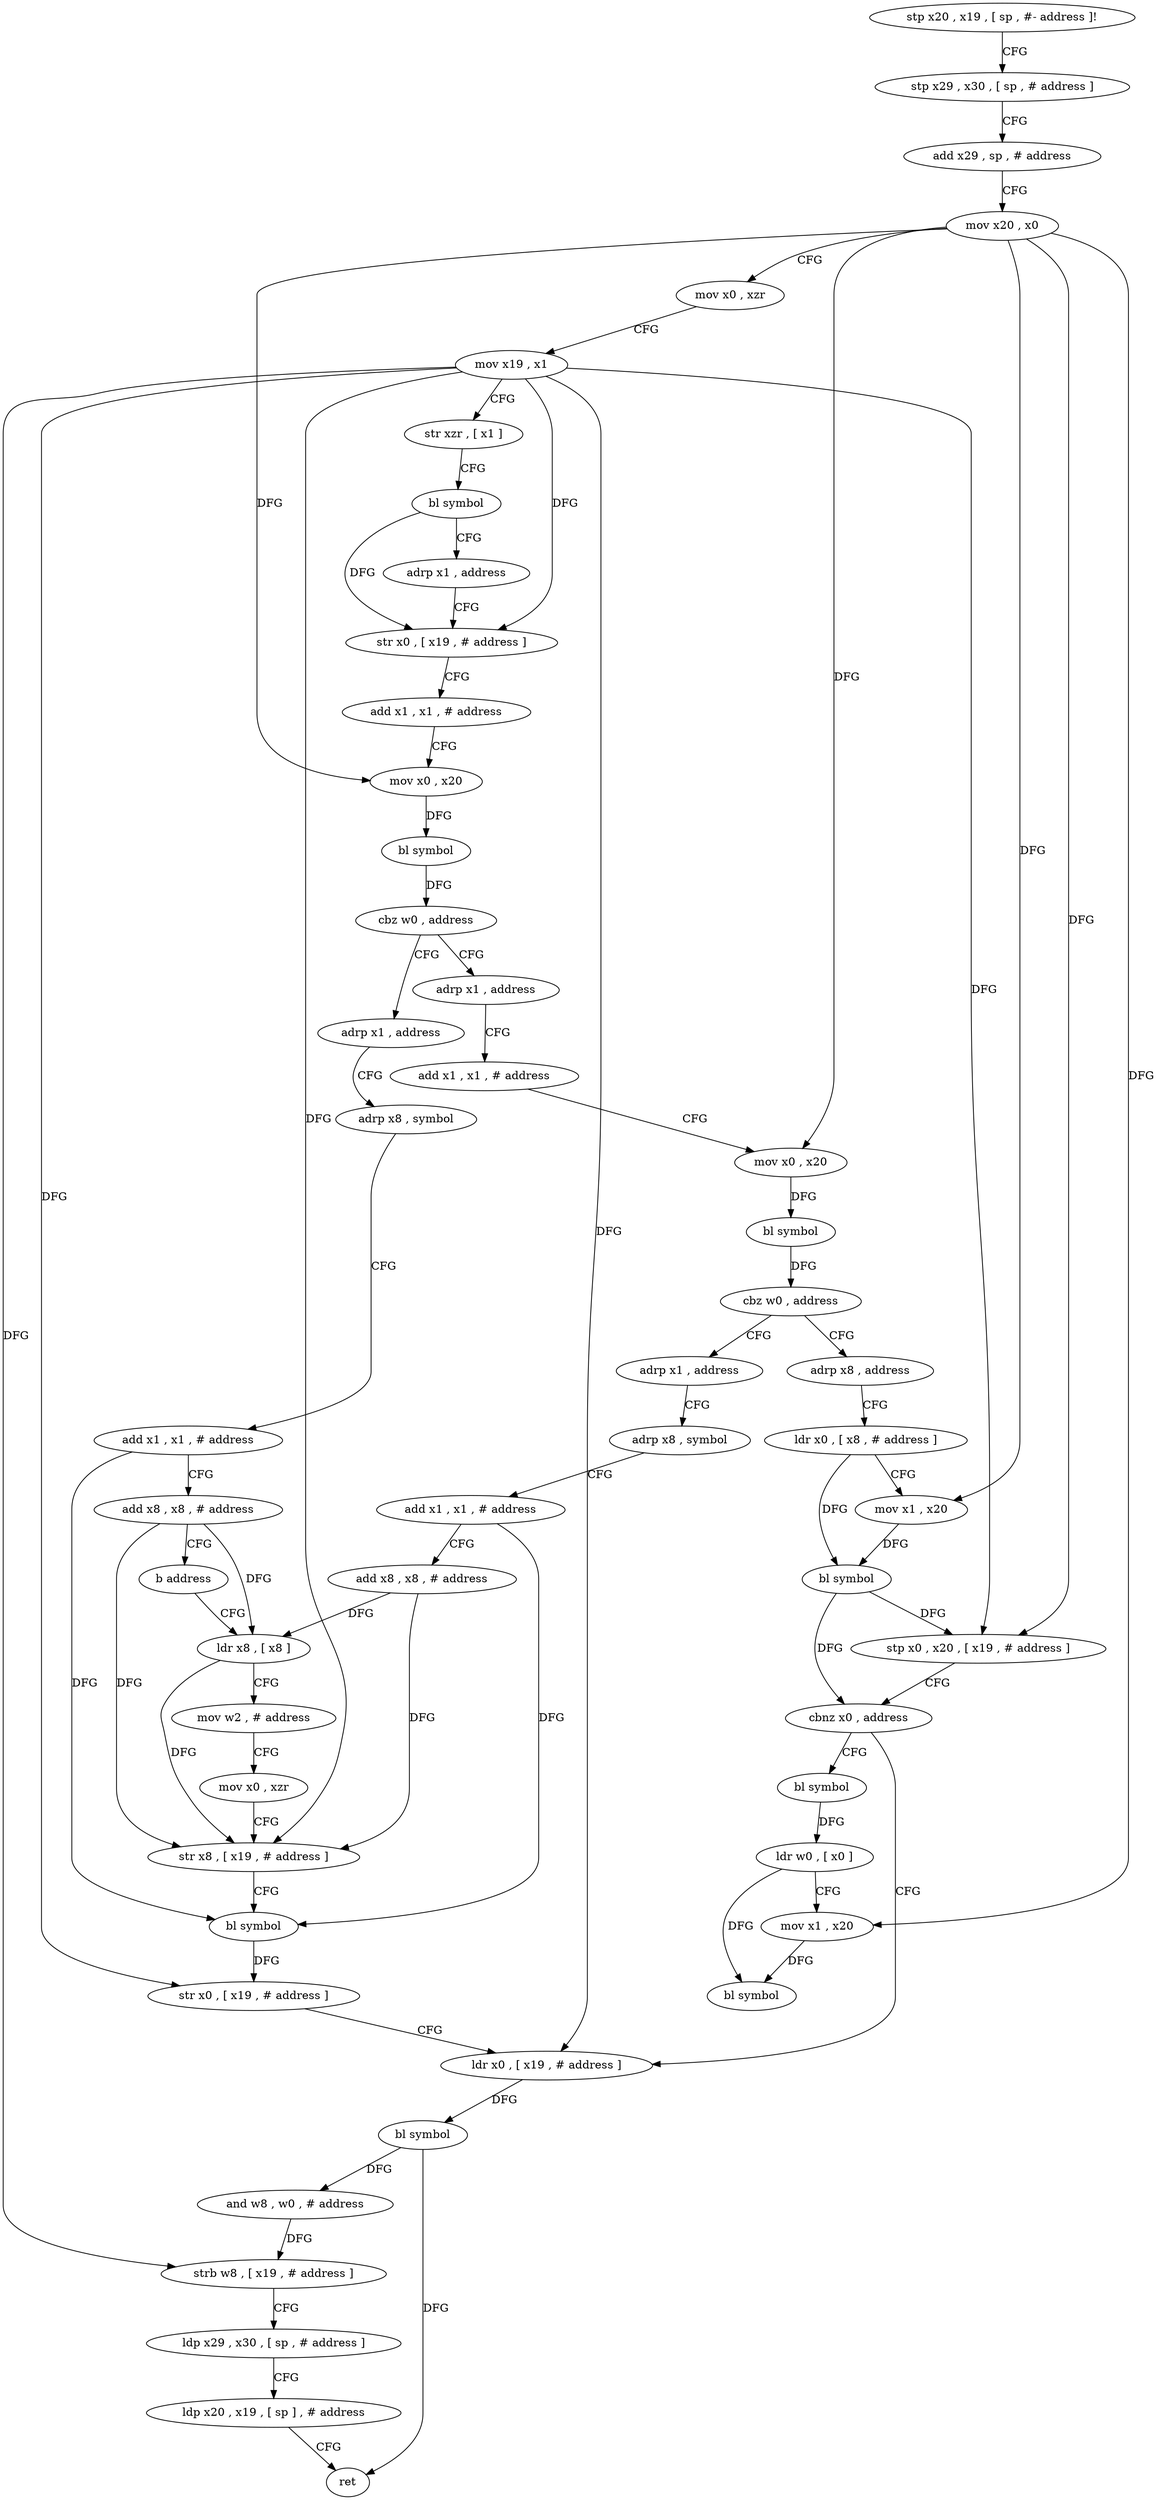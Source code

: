 digraph "func" {
"4253708" [label = "stp x20 , x19 , [ sp , #- address ]!" ]
"4253712" [label = "stp x29 , x30 , [ sp , # address ]" ]
"4253716" [label = "add x29 , sp , # address" ]
"4253720" [label = "mov x20 , x0" ]
"4253724" [label = "mov x0 , xzr" ]
"4253728" [label = "mov x19 , x1" ]
"4253732" [label = "str xzr , [ x1 ]" ]
"4253736" [label = "bl symbol" ]
"4253740" [label = "adrp x1 , address" ]
"4253744" [label = "str x0 , [ x19 , # address ]" ]
"4253748" [label = "add x1 , x1 , # address" ]
"4253752" [label = "mov x0 , x20" ]
"4253756" [label = "bl symbol" ]
"4253760" [label = "cbz w0 , address" ]
"4253824" [label = "adrp x1 , address" ]
"4253764" [label = "adrp x1 , address" ]
"4253828" [label = "adrp x8 , symbol" ]
"4253832" [label = "add x1 , x1 , # address" ]
"4253836" [label = "add x8 , x8 , # address" ]
"4253840" [label = "b address" ]
"4253860" [label = "ldr x8 , [ x8 ]" ]
"4253768" [label = "add x1 , x1 , # address" ]
"4253772" [label = "mov x0 , x20" ]
"4253776" [label = "bl symbol" ]
"4253780" [label = "cbz w0 , address" ]
"4253844" [label = "adrp x1 , address" ]
"4253784" [label = "adrp x8 , address" ]
"4253864" [label = "mov w2 , # address" ]
"4253868" [label = "mov x0 , xzr" ]
"4253872" [label = "str x8 , [ x19 , # address ]" ]
"4253876" [label = "bl symbol" ]
"4253880" [label = "str x0 , [ x19 , # address ]" ]
"4253884" [label = "ldr x0 , [ x19 , # address ]" ]
"4253848" [label = "adrp x8 , symbol" ]
"4253852" [label = "add x1 , x1 , # address" ]
"4253856" [label = "add x8 , x8 , # address" ]
"4253788" [label = "ldr x0 , [ x8 , # address ]" ]
"4253792" [label = "mov x1 , x20" ]
"4253796" [label = "bl symbol" ]
"4253800" [label = "stp x0 , x20 , [ x19 , # address ]" ]
"4253804" [label = "cbnz x0 , address" ]
"4253808" [label = "bl symbol" ]
"4253888" [label = "bl symbol" ]
"4253892" [label = "and w8 , w0 , # address" ]
"4253896" [label = "strb w8 , [ x19 , # address ]" ]
"4253900" [label = "ldp x29 , x30 , [ sp , # address ]" ]
"4253904" [label = "ldp x20 , x19 , [ sp ] , # address" ]
"4253908" [label = "ret" ]
"4253812" [label = "ldr w0 , [ x0 ]" ]
"4253816" [label = "mov x1 , x20" ]
"4253820" [label = "bl symbol" ]
"4253708" -> "4253712" [ label = "CFG" ]
"4253712" -> "4253716" [ label = "CFG" ]
"4253716" -> "4253720" [ label = "CFG" ]
"4253720" -> "4253724" [ label = "CFG" ]
"4253720" -> "4253752" [ label = "DFG" ]
"4253720" -> "4253772" [ label = "DFG" ]
"4253720" -> "4253792" [ label = "DFG" ]
"4253720" -> "4253800" [ label = "DFG" ]
"4253720" -> "4253816" [ label = "DFG" ]
"4253724" -> "4253728" [ label = "CFG" ]
"4253728" -> "4253732" [ label = "CFG" ]
"4253728" -> "4253744" [ label = "DFG" ]
"4253728" -> "4253872" [ label = "DFG" ]
"4253728" -> "4253880" [ label = "DFG" ]
"4253728" -> "4253800" [ label = "DFG" ]
"4253728" -> "4253884" [ label = "DFG" ]
"4253728" -> "4253896" [ label = "DFG" ]
"4253732" -> "4253736" [ label = "CFG" ]
"4253736" -> "4253740" [ label = "CFG" ]
"4253736" -> "4253744" [ label = "DFG" ]
"4253740" -> "4253744" [ label = "CFG" ]
"4253744" -> "4253748" [ label = "CFG" ]
"4253748" -> "4253752" [ label = "CFG" ]
"4253752" -> "4253756" [ label = "DFG" ]
"4253756" -> "4253760" [ label = "DFG" ]
"4253760" -> "4253824" [ label = "CFG" ]
"4253760" -> "4253764" [ label = "CFG" ]
"4253824" -> "4253828" [ label = "CFG" ]
"4253764" -> "4253768" [ label = "CFG" ]
"4253828" -> "4253832" [ label = "CFG" ]
"4253832" -> "4253836" [ label = "CFG" ]
"4253832" -> "4253876" [ label = "DFG" ]
"4253836" -> "4253840" [ label = "CFG" ]
"4253836" -> "4253860" [ label = "DFG" ]
"4253836" -> "4253872" [ label = "DFG" ]
"4253840" -> "4253860" [ label = "CFG" ]
"4253860" -> "4253864" [ label = "CFG" ]
"4253860" -> "4253872" [ label = "DFG" ]
"4253768" -> "4253772" [ label = "CFG" ]
"4253772" -> "4253776" [ label = "DFG" ]
"4253776" -> "4253780" [ label = "DFG" ]
"4253780" -> "4253844" [ label = "CFG" ]
"4253780" -> "4253784" [ label = "CFG" ]
"4253844" -> "4253848" [ label = "CFG" ]
"4253784" -> "4253788" [ label = "CFG" ]
"4253864" -> "4253868" [ label = "CFG" ]
"4253868" -> "4253872" [ label = "CFG" ]
"4253872" -> "4253876" [ label = "CFG" ]
"4253876" -> "4253880" [ label = "DFG" ]
"4253880" -> "4253884" [ label = "CFG" ]
"4253884" -> "4253888" [ label = "DFG" ]
"4253848" -> "4253852" [ label = "CFG" ]
"4253852" -> "4253856" [ label = "CFG" ]
"4253852" -> "4253876" [ label = "DFG" ]
"4253856" -> "4253860" [ label = "DFG" ]
"4253856" -> "4253872" [ label = "DFG" ]
"4253788" -> "4253792" [ label = "CFG" ]
"4253788" -> "4253796" [ label = "DFG" ]
"4253792" -> "4253796" [ label = "DFG" ]
"4253796" -> "4253800" [ label = "DFG" ]
"4253796" -> "4253804" [ label = "DFG" ]
"4253800" -> "4253804" [ label = "CFG" ]
"4253804" -> "4253884" [ label = "CFG" ]
"4253804" -> "4253808" [ label = "CFG" ]
"4253808" -> "4253812" [ label = "DFG" ]
"4253888" -> "4253892" [ label = "DFG" ]
"4253888" -> "4253908" [ label = "DFG" ]
"4253892" -> "4253896" [ label = "DFG" ]
"4253896" -> "4253900" [ label = "CFG" ]
"4253900" -> "4253904" [ label = "CFG" ]
"4253904" -> "4253908" [ label = "CFG" ]
"4253812" -> "4253816" [ label = "CFG" ]
"4253812" -> "4253820" [ label = "DFG" ]
"4253816" -> "4253820" [ label = "DFG" ]
}
